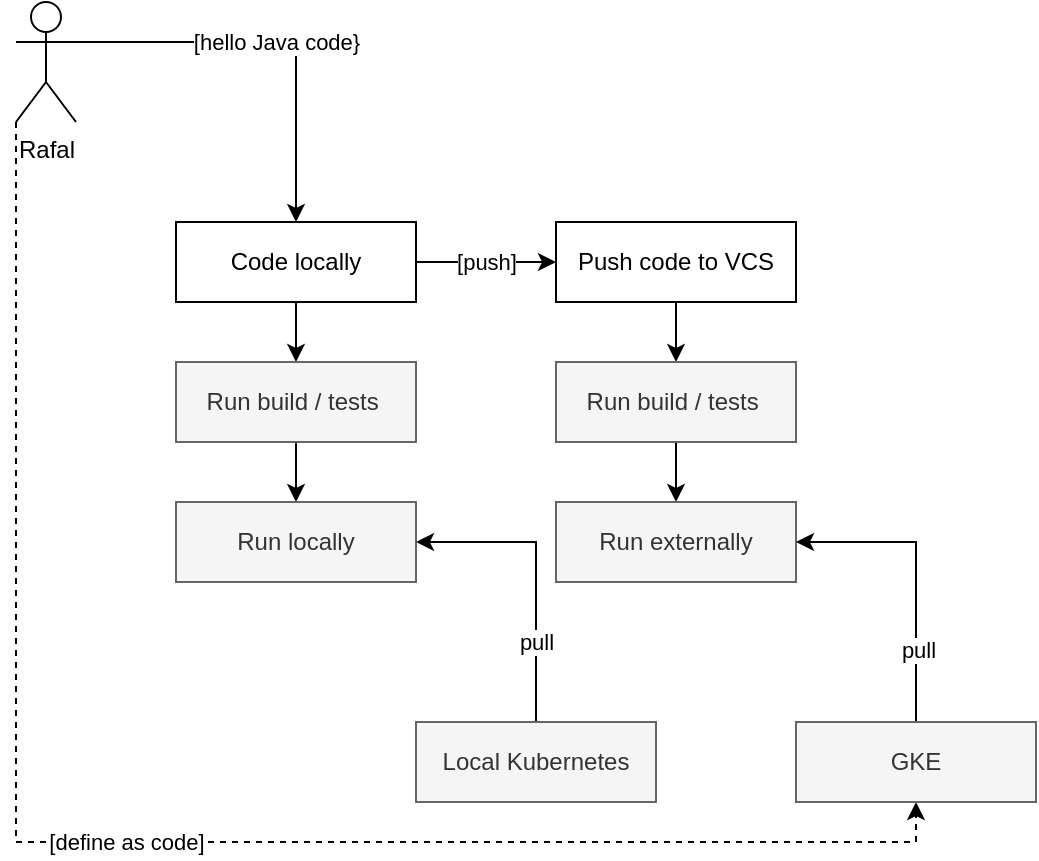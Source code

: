 <mxfile version="15.8.3" type="github">
  <diagram id="wNBkdL5R3AQrKsm_jLUi" name="Page-1">
    <mxGraphModel dx="1422" dy="762" grid="1" gridSize="10" guides="1" tooltips="1" connect="1" arrows="1" fold="1" page="1" pageScale="1" pageWidth="827" pageHeight="1169" math="0" shadow="0">
      <root>
        <mxCell id="0" />
        <mxCell id="1" parent="0" />
        <mxCell id="k85vUh0XSUUEYJ-B9VRs-5" style="edgeStyle=orthogonalEdgeStyle;rounded=0;orthogonalLoop=1;jettySize=auto;html=1;exitX=0.5;exitY=1;exitDx=0;exitDy=0;entryX=0.5;entryY=0;entryDx=0;entryDy=0;" edge="1" parent="1" source="k85vUh0XSUUEYJ-B9VRs-7" target="k85vUh0XSUUEYJ-B9VRs-3">
          <mxGeometry relative="1" as="geometry" />
        </mxCell>
        <mxCell id="k85vUh0XSUUEYJ-B9VRs-8" value="" style="edgeStyle=orthogonalEdgeStyle;rounded=0;orthogonalLoop=1;jettySize=auto;html=1;" edge="1" parent="1" source="k85vUh0XSUUEYJ-B9VRs-1" target="k85vUh0XSUUEYJ-B9VRs-7">
          <mxGeometry relative="1" as="geometry" />
        </mxCell>
        <mxCell id="k85vUh0XSUUEYJ-B9VRs-12" value="[push]" style="edgeStyle=orthogonalEdgeStyle;rounded=0;orthogonalLoop=1;jettySize=auto;html=1;exitX=1;exitY=0.5;exitDx=0;exitDy=0;entryX=0;entryY=0.5;entryDx=0;entryDy=0;" edge="1" parent="1" source="k85vUh0XSUUEYJ-B9VRs-1" target="k85vUh0XSUUEYJ-B9VRs-6">
          <mxGeometry relative="1" as="geometry" />
        </mxCell>
        <mxCell id="k85vUh0XSUUEYJ-B9VRs-1" value="Code locally" style="rounded=0;whiteSpace=wrap;html=1;" vertex="1" parent="1">
          <mxGeometry x="150" y="170" width="120" height="40" as="geometry" />
        </mxCell>
        <mxCell id="k85vUh0XSUUEYJ-B9VRs-4" value="[hello Java code}" style="edgeStyle=orthogonalEdgeStyle;rounded=0;orthogonalLoop=1;jettySize=auto;html=1;exitX=1;exitY=0.333;exitDx=0;exitDy=0;exitPerimeter=0;" edge="1" parent="1" source="k85vUh0XSUUEYJ-B9VRs-2" target="k85vUh0XSUUEYJ-B9VRs-1">
          <mxGeometry relative="1" as="geometry" />
        </mxCell>
        <mxCell id="k85vUh0XSUUEYJ-B9VRs-20" value="[define as code]" style="edgeStyle=orthogonalEdgeStyle;rounded=0;orthogonalLoop=1;jettySize=auto;html=1;exitX=0;exitY=1;exitDx=0;exitDy=0;exitPerimeter=0;entryX=0.5;entryY=1;entryDx=0;entryDy=0;dashed=1;" edge="1" parent="1" source="k85vUh0XSUUEYJ-B9VRs-2" target="k85vUh0XSUUEYJ-B9VRs-16">
          <mxGeometry relative="1" as="geometry" />
        </mxCell>
        <mxCell id="k85vUh0XSUUEYJ-B9VRs-2" value="Rafal" style="shape=umlActor;verticalLabelPosition=bottom;verticalAlign=top;html=1;outlineConnect=0;" vertex="1" parent="1">
          <mxGeometry x="70" y="60" width="30" height="60" as="geometry" />
        </mxCell>
        <mxCell id="k85vUh0XSUUEYJ-B9VRs-3" value="Run locally" style="rounded=0;whiteSpace=wrap;html=1;fillColor=#f5f5f5;fontColor=#333333;strokeColor=#666666;" vertex="1" parent="1">
          <mxGeometry x="150" y="310" width="120" height="40" as="geometry" />
        </mxCell>
        <mxCell id="k85vUh0XSUUEYJ-B9VRs-14" style="edgeStyle=orthogonalEdgeStyle;rounded=0;orthogonalLoop=1;jettySize=auto;html=1;exitX=0.5;exitY=1;exitDx=0;exitDy=0;entryX=0.5;entryY=0;entryDx=0;entryDy=0;" edge="1" parent="1" source="k85vUh0XSUUEYJ-B9VRs-6" target="k85vUh0XSUUEYJ-B9VRs-13">
          <mxGeometry relative="1" as="geometry" />
        </mxCell>
        <mxCell id="k85vUh0XSUUEYJ-B9VRs-6" value="Push code to VCS" style="rounded=0;whiteSpace=wrap;html=1;" vertex="1" parent="1">
          <mxGeometry x="340" y="170" width="120" height="40" as="geometry" />
        </mxCell>
        <mxCell id="k85vUh0XSUUEYJ-B9VRs-7" value="Run build / tests&amp;nbsp;" style="rounded=0;whiteSpace=wrap;html=1;fillColor=#f5f5f5;fontColor=#333333;strokeColor=#666666;" vertex="1" parent="1">
          <mxGeometry x="150" y="240" width="120" height="40" as="geometry" />
        </mxCell>
        <mxCell id="k85vUh0XSUUEYJ-B9VRs-11" value="pull" style="edgeStyle=orthogonalEdgeStyle;rounded=0;orthogonalLoop=1;jettySize=auto;html=1;exitX=0.5;exitY=0;exitDx=0;exitDy=0;entryX=1;entryY=0.5;entryDx=0;entryDy=0;" edge="1" parent="1" source="k85vUh0XSUUEYJ-B9VRs-9" target="k85vUh0XSUUEYJ-B9VRs-3">
          <mxGeometry x="-0.467" relative="1" as="geometry">
            <mxPoint as="offset" />
          </mxGeometry>
        </mxCell>
        <mxCell id="k85vUh0XSUUEYJ-B9VRs-9" value="Local Kubernetes" style="rounded=0;whiteSpace=wrap;html=1;fillColor=#f5f5f5;fontColor=#333333;strokeColor=#666666;" vertex="1" parent="1">
          <mxGeometry x="270" y="420" width="120" height="40" as="geometry" />
        </mxCell>
        <mxCell id="k85vUh0XSUUEYJ-B9VRs-18" style="edgeStyle=orthogonalEdgeStyle;rounded=0;orthogonalLoop=1;jettySize=auto;html=1;exitX=0.5;exitY=1;exitDx=0;exitDy=0;entryX=0.5;entryY=0;entryDx=0;entryDy=0;" edge="1" parent="1" source="k85vUh0XSUUEYJ-B9VRs-13" target="k85vUh0XSUUEYJ-B9VRs-15">
          <mxGeometry relative="1" as="geometry" />
        </mxCell>
        <mxCell id="k85vUh0XSUUEYJ-B9VRs-13" value="Run build / tests&amp;nbsp;" style="rounded=0;whiteSpace=wrap;html=1;fillColor=#f5f5f5;fontColor=#333333;strokeColor=#666666;" vertex="1" parent="1">
          <mxGeometry x="340" y="240" width="120" height="40" as="geometry" />
        </mxCell>
        <mxCell id="k85vUh0XSUUEYJ-B9VRs-15" value="Run externally" style="rounded=0;whiteSpace=wrap;html=1;fillColor=#f5f5f5;fontColor=#333333;strokeColor=#666666;" vertex="1" parent="1">
          <mxGeometry x="340" y="310" width="120" height="40" as="geometry" />
        </mxCell>
        <mxCell id="k85vUh0XSUUEYJ-B9VRs-17" style="edgeStyle=orthogonalEdgeStyle;rounded=0;orthogonalLoop=1;jettySize=auto;html=1;exitX=0.5;exitY=0;exitDx=0;exitDy=0;entryX=1;entryY=0.5;entryDx=0;entryDy=0;" edge="1" parent="1" source="k85vUh0XSUUEYJ-B9VRs-16" target="k85vUh0XSUUEYJ-B9VRs-15">
          <mxGeometry relative="1" as="geometry" />
        </mxCell>
        <mxCell id="k85vUh0XSUUEYJ-B9VRs-19" value="pull" style="edgeLabel;html=1;align=center;verticalAlign=middle;resizable=0;points=[];" vertex="1" connectable="0" parent="k85vUh0XSUUEYJ-B9VRs-17">
          <mxGeometry x="-0.518" y="-1" relative="1" as="geometry">
            <mxPoint as="offset" />
          </mxGeometry>
        </mxCell>
        <mxCell id="k85vUh0XSUUEYJ-B9VRs-16" value="GKE" style="rounded=0;whiteSpace=wrap;html=1;fillColor=#f5f5f5;fontColor=#333333;strokeColor=#666666;" vertex="1" parent="1">
          <mxGeometry x="460" y="420" width="120" height="40" as="geometry" />
        </mxCell>
      </root>
    </mxGraphModel>
  </diagram>
</mxfile>
